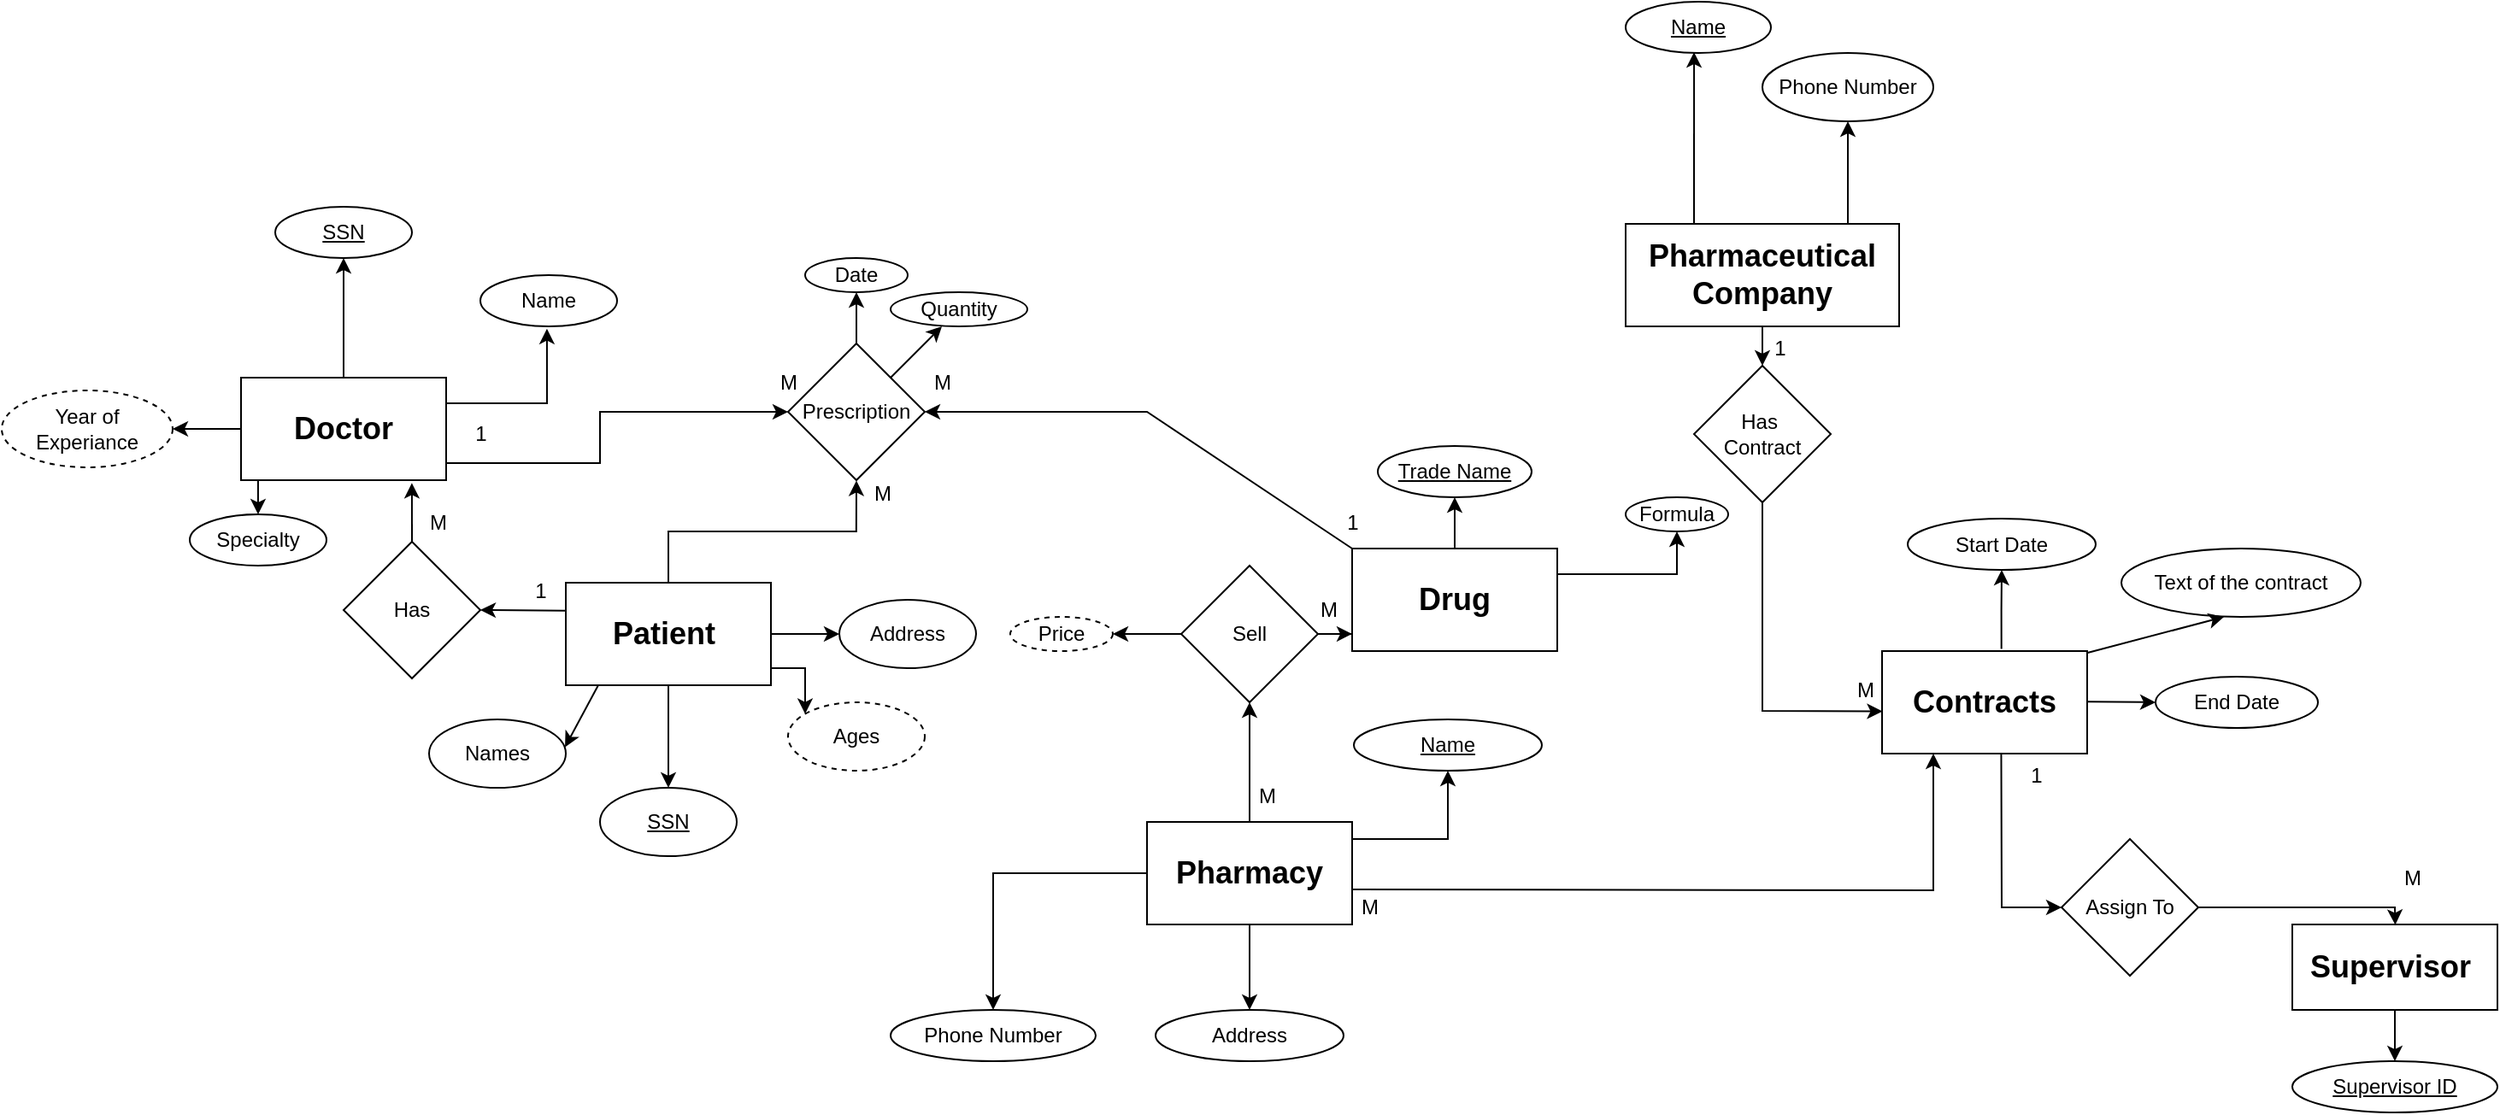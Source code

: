 <mxfile version="24.8.6">
  <diagram name="Page-1" id="-Sb2iiyz_SoWNLAZgfZH">
    <mxGraphModel dx="1687" dy="1969" grid="1" gridSize="10" guides="1" tooltips="1" connect="1" arrows="1" fold="1" page="1" pageScale="1" pageWidth="850" pageHeight="1100" math="0" shadow="0">
      <root>
        <mxCell id="0" />
        <mxCell id="1" parent="0" />
        <mxCell id="ds9kkb-RaBtkJ015G7hP-6" value="" style="edgeStyle=orthogonalEdgeStyle;rounded=0;orthogonalLoop=1;jettySize=auto;html=1;" parent="1" source="ds9kkb-RaBtkJ015G7hP-1" target="ds9kkb-RaBtkJ015G7hP-5" edge="1">
          <mxGeometry relative="1" as="geometry" />
        </mxCell>
        <mxCell id="ds9kkb-RaBtkJ015G7hP-13" value="" style="edgeStyle=orthogonalEdgeStyle;rounded=0;orthogonalLoop=1;jettySize=auto;html=1;" parent="1" source="ds9kkb-RaBtkJ015G7hP-1" target="ds9kkb-RaBtkJ015G7hP-12" edge="1">
          <mxGeometry relative="1" as="geometry" />
        </mxCell>
        <mxCell id="ds9kkb-RaBtkJ015G7hP-18" style="edgeStyle=orthogonalEdgeStyle;rounded=0;orthogonalLoop=1;jettySize=auto;html=1;" parent="1" source="ds9kkb-RaBtkJ015G7hP-1" target="ds9kkb-RaBtkJ015G7hP-14" edge="1">
          <mxGeometry relative="1" as="geometry">
            <Array as="points">
              <mxPoint x="500" y="310" />
            </Array>
          </mxGeometry>
        </mxCell>
        <mxCell id="ds9kkb-RaBtkJ015G7hP-1" value="&lt;h2&gt;Patient&amp;nbsp;&lt;/h2&gt;" style="rounded=0;whiteSpace=wrap;html=1;" parent="1" vertex="1">
          <mxGeometry x="360" y="260" width="120" height="60" as="geometry" />
        </mxCell>
        <mxCell id="ds9kkb-RaBtkJ015G7hP-5" value="SSN" style="ellipse;whiteSpace=wrap;html=1;fontStyle=4" parent="1" vertex="1">
          <mxGeometry x="380" y="380" width="80" height="40" as="geometry" />
        </mxCell>
        <mxCell id="ds9kkb-RaBtkJ015G7hP-7" value="Names" style="ellipse;whiteSpace=wrap;html=1;" parent="1" vertex="1">
          <mxGeometry x="280" y="340" width="80" height="40" as="geometry" />
        </mxCell>
        <mxCell id="ds9kkb-RaBtkJ015G7hP-12" value="Address" style="ellipse;whiteSpace=wrap;html=1;" parent="1" vertex="1">
          <mxGeometry x="520" y="270" width="80" height="40" as="geometry" />
        </mxCell>
        <mxCell id="ds9kkb-RaBtkJ015G7hP-14" value="Ages" style="ellipse;whiteSpace=wrap;html=1;dashed=1;" parent="1" vertex="1">
          <mxGeometry x="490" y="330" width="80" height="40" as="geometry" />
        </mxCell>
        <mxCell id="ds9kkb-RaBtkJ015G7hP-22" value="" style="edgeStyle=orthogonalEdgeStyle;rounded=0;orthogonalLoop=1;jettySize=auto;html=1;" parent="1" source="ds9kkb-RaBtkJ015G7hP-20" target="ds9kkb-RaBtkJ015G7hP-21" edge="1">
          <mxGeometry relative="1" as="geometry" />
        </mxCell>
        <mxCell id="ds9kkb-RaBtkJ015G7hP-31" value="" style="edgeStyle=orthogonalEdgeStyle;rounded=0;orthogonalLoop=1;jettySize=auto;html=1;" parent="1" source="ds9kkb-RaBtkJ015G7hP-20" target="ds9kkb-RaBtkJ015G7hP-30" edge="1">
          <mxGeometry relative="1" as="geometry" />
        </mxCell>
        <mxCell id="ds9kkb-RaBtkJ015G7hP-20" value="&lt;h2&gt;Doctor&lt;/h2&gt;" style="rounded=0;whiteSpace=wrap;html=1;" parent="1" vertex="1">
          <mxGeometry x="170" y="140" width="120" height="60" as="geometry" />
        </mxCell>
        <mxCell id="ds9kkb-RaBtkJ015G7hP-21" value="&lt;u&gt;SSN&lt;/u&gt;" style="ellipse;whiteSpace=wrap;html=1;rounded=0;" parent="1" vertex="1">
          <mxGeometry x="190" y="40" width="80" height="30" as="geometry" />
        </mxCell>
        <mxCell id="ds9kkb-RaBtkJ015G7hP-23" value="Name" style="ellipse;whiteSpace=wrap;html=1;rounded=0;fontStyle=0" parent="1" vertex="1">
          <mxGeometry x="310" y="80" width="80" height="30" as="geometry" />
        </mxCell>
        <mxCell id="ds9kkb-RaBtkJ015G7hP-27" style="edgeStyle=orthogonalEdgeStyle;rounded=0;orthogonalLoop=1;jettySize=auto;html=1;exitX=1;exitY=0.25;exitDx=0;exitDy=0;entryX=0.487;entryY=1.045;entryDx=0;entryDy=0;entryPerimeter=0;" parent="1" source="ds9kkb-RaBtkJ015G7hP-20" target="ds9kkb-RaBtkJ015G7hP-23" edge="1">
          <mxGeometry relative="1" as="geometry" />
        </mxCell>
        <mxCell id="ds9kkb-RaBtkJ015G7hP-28" value="Specialty" style="ellipse;whiteSpace=wrap;html=1;rounded=0;fontStyle=0" parent="1" vertex="1">
          <mxGeometry x="140" y="220" width="80" height="30" as="geometry" />
        </mxCell>
        <mxCell id="ds9kkb-RaBtkJ015G7hP-30" value="Year of Experiance" style="ellipse;whiteSpace=wrap;html=1;rounded=0;fontStyle=0;dashed=1;" parent="1" vertex="1">
          <mxGeometry x="30" y="147.5" width="100" height="45" as="geometry" />
        </mxCell>
        <mxCell id="vuLVgjXynZHdN53VXNv--39" value="" style="edgeStyle=orthogonalEdgeStyle;rounded=0;orthogonalLoop=1;jettySize=auto;html=1;" edge="1" parent="1" source="ds9kkb-RaBtkJ015G7hP-32" target="ds9kkb-RaBtkJ015G7hP-36">
          <mxGeometry relative="1" as="geometry">
            <Array as="points">
              <mxPoint x="1110" y="30" />
              <mxPoint x="1110" y="30" />
            </Array>
          </mxGeometry>
        </mxCell>
        <mxCell id="vuLVgjXynZHdN53VXNv--104" value="" style="edgeStyle=orthogonalEdgeStyle;rounded=0;orthogonalLoop=1;jettySize=auto;html=1;" edge="1" parent="1" source="ds9kkb-RaBtkJ015G7hP-32" target="vuLVgjXynZHdN53VXNv--99">
          <mxGeometry relative="1" as="geometry" />
        </mxCell>
        <mxCell id="ds9kkb-RaBtkJ015G7hP-32" value="&lt;h2&gt;Pharmaceutical Company&lt;/h2&gt;" style="rounded=0;whiteSpace=wrap;html=1;" parent="1" vertex="1">
          <mxGeometry x="980" y="50" width="160" height="60" as="geometry" />
        </mxCell>
        <mxCell id="ds9kkb-RaBtkJ015G7hP-34" value="&lt;u&gt;Name&lt;/u&gt;" style="ellipse;whiteSpace=wrap;html=1;" parent="1" vertex="1">
          <mxGeometry x="980" y="-80" width="85" height="30" as="geometry" />
        </mxCell>
        <mxCell id="ds9kkb-RaBtkJ015G7hP-36" value="Phone Number" style="ellipse;whiteSpace=wrap;html=1;" parent="1" vertex="1">
          <mxGeometry x="1060" y="-50" width="100" height="40" as="geometry" />
        </mxCell>
        <mxCell id="ds9kkb-RaBtkJ015G7hP-40" value="" style="edgeStyle=orthogonalEdgeStyle;rounded=0;orthogonalLoop=1;jettySize=auto;html=1;" parent="1" source="ds9kkb-RaBtkJ015G7hP-38" target="ds9kkb-RaBtkJ015G7hP-39" edge="1">
          <mxGeometry relative="1" as="geometry" />
        </mxCell>
        <mxCell id="ds9kkb-RaBtkJ015G7hP-43" style="edgeStyle=orthogonalEdgeStyle;rounded=0;orthogonalLoop=1;jettySize=auto;html=1;exitX=1;exitY=0.25;exitDx=0;exitDy=0;entryX=0.5;entryY=1;entryDx=0;entryDy=0;" parent="1" source="ds9kkb-RaBtkJ015G7hP-38" target="ds9kkb-RaBtkJ015G7hP-41" edge="1">
          <mxGeometry relative="1" as="geometry" />
        </mxCell>
        <mxCell id="ds9kkb-RaBtkJ015G7hP-38" value="&lt;h2&gt;Drug&lt;/h2&gt;" style="rounded=0;whiteSpace=wrap;html=1;" parent="1" vertex="1">
          <mxGeometry x="820" y="240" width="120" height="60" as="geometry" />
        </mxCell>
        <mxCell id="ds9kkb-RaBtkJ015G7hP-39" value="&lt;u&gt;Trade Name&lt;/u&gt;" style="ellipse;whiteSpace=wrap;html=1;" parent="1" vertex="1">
          <mxGeometry x="835" y="180" width="90" height="30" as="geometry" />
        </mxCell>
        <mxCell id="ds9kkb-RaBtkJ015G7hP-41" value="Formula" style="ellipse;whiteSpace=wrap;html=1;" parent="1" vertex="1">
          <mxGeometry x="980" y="210" width="60" height="20" as="geometry" />
        </mxCell>
        <mxCell id="vuLVgjXynZHdN53VXNv--3" value="" style="edgeStyle=orthogonalEdgeStyle;rounded=0;orthogonalLoop=1;jettySize=auto;html=1;" edge="1" parent="1" source="vuLVgjXynZHdN53VXNv--1" target="vuLVgjXynZHdN53VXNv--2">
          <mxGeometry relative="1" as="geometry">
            <Array as="points">
              <mxPoint x="876" y="410" />
            </Array>
          </mxGeometry>
        </mxCell>
        <mxCell id="vuLVgjXynZHdN53VXNv--5" value="" style="edgeStyle=orthogonalEdgeStyle;rounded=0;orthogonalLoop=1;jettySize=auto;html=1;" edge="1" parent="1" source="vuLVgjXynZHdN53VXNv--1" target="vuLVgjXynZHdN53VXNv--4">
          <mxGeometry relative="1" as="geometry" />
        </mxCell>
        <mxCell id="vuLVgjXynZHdN53VXNv--7" value="" style="edgeStyle=orthogonalEdgeStyle;rounded=0;orthogonalLoop=1;jettySize=auto;html=1;" edge="1" parent="1" source="vuLVgjXynZHdN53VXNv--1" target="vuLVgjXynZHdN53VXNv--6">
          <mxGeometry relative="1" as="geometry" />
        </mxCell>
        <mxCell id="vuLVgjXynZHdN53VXNv--19" value="" style="edgeStyle=orthogonalEdgeStyle;rounded=0;orthogonalLoop=1;jettySize=auto;html=1;" edge="1" parent="1" source="vuLVgjXynZHdN53VXNv--1" target="vuLVgjXynZHdN53VXNv--18">
          <mxGeometry relative="1" as="geometry" />
        </mxCell>
        <mxCell id="vuLVgjXynZHdN53VXNv--1" value="&lt;h2&gt;Pharmacy&lt;/h2&gt;" style="rounded=0;whiteSpace=wrap;html=1;" vertex="1" parent="1">
          <mxGeometry x="700" y="400" width="120" height="60" as="geometry" />
        </mxCell>
        <mxCell id="vuLVgjXynZHdN53VXNv--2" value="&lt;u&gt;Name&lt;/u&gt;" style="ellipse;whiteSpace=wrap;html=1;rounded=0;" vertex="1" parent="1">
          <mxGeometry x="821" y="340" width="110" height="30" as="geometry" />
        </mxCell>
        <mxCell id="vuLVgjXynZHdN53VXNv--4" value="Address" style="ellipse;whiteSpace=wrap;html=1;rounded=0;" vertex="1" parent="1">
          <mxGeometry x="705" y="510" width="110" height="30" as="geometry" />
        </mxCell>
        <mxCell id="vuLVgjXynZHdN53VXNv--6" value="Phone Number" style="ellipse;whiteSpace=wrap;html=1;rounded=0;" vertex="1" parent="1">
          <mxGeometry x="550" y="510" width="120" height="30" as="geometry" />
        </mxCell>
        <mxCell id="vuLVgjXynZHdN53VXNv--8" value="Has" style="rhombus;whiteSpace=wrap;html=1;rounded=0;" vertex="1" parent="1">
          <mxGeometry x="230" y="236" width="80" height="80" as="geometry" />
        </mxCell>
        <mxCell id="vuLVgjXynZHdN53VXNv--17" value="M" style="text;html=1;align=center;verticalAlign=middle;resizable=0;points=[];autosize=1;strokeColor=none;fillColor=none;" vertex="1" parent="1">
          <mxGeometry x="270" y="210" width="30" height="30" as="geometry" />
        </mxCell>
        <mxCell id="vuLVgjXynZHdN53VXNv--25" value="" style="edgeStyle=orthogonalEdgeStyle;rounded=0;orthogonalLoop=1;jettySize=auto;html=1;" edge="1" parent="1" source="vuLVgjXynZHdN53VXNv--18" target="vuLVgjXynZHdN53VXNv--24">
          <mxGeometry relative="1" as="geometry" />
        </mxCell>
        <mxCell id="vuLVgjXynZHdN53VXNv--18" value="Sell" style="rhombus;whiteSpace=wrap;html=1;rounded=0;" vertex="1" parent="1">
          <mxGeometry x="720" y="250" width="80" height="80" as="geometry" />
        </mxCell>
        <mxCell id="vuLVgjXynZHdN53VXNv--21" style="edgeStyle=orthogonalEdgeStyle;rounded=0;orthogonalLoop=1;jettySize=auto;html=1;entryX=0;entryY=0.833;entryDx=0;entryDy=0;entryPerimeter=0;" edge="1" parent="1" source="vuLVgjXynZHdN53VXNv--18" target="ds9kkb-RaBtkJ015G7hP-38">
          <mxGeometry relative="1" as="geometry" />
        </mxCell>
        <mxCell id="vuLVgjXynZHdN53VXNv--22" value="M" style="text;html=1;align=center;verticalAlign=middle;resizable=0;points=[];autosize=1;strokeColor=none;fillColor=none;" vertex="1" parent="1">
          <mxGeometry x="755" y="370" width="30" height="30" as="geometry" />
        </mxCell>
        <mxCell id="vuLVgjXynZHdN53VXNv--23" value="M" style="text;html=1;align=center;verticalAlign=middle;resizable=0;points=[];autosize=1;strokeColor=none;fillColor=none;" vertex="1" parent="1">
          <mxGeometry x="791" y="261" width="30" height="30" as="geometry" />
        </mxCell>
        <mxCell id="vuLVgjXynZHdN53VXNv--24" value="Price" style="ellipse;whiteSpace=wrap;html=1;rounded=0;dashed=1;" vertex="1" parent="1">
          <mxGeometry x="620" y="280" width="60" height="20" as="geometry" />
        </mxCell>
        <mxCell id="vuLVgjXynZHdN53VXNv--26" value="" style="edgeStyle=none;orthogonalLoop=1;jettySize=auto;html=1;rounded=0;entryX=0.5;entryY=0;entryDx=0;entryDy=0;exitX=0.083;exitY=1;exitDx=0;exitDy=0;exitPerimeter=0;" edge="1" parent="1" source="ds9kkb-RaBtkJ015G7hP-20" target="ds9kkb-RaBtkJ015G7hP-28">
          <mxGeometry width="100" relative="1" as="geometry">
            <mxPoint x="130" y="210" as="sourcePoint" />
            <mxPoint x="230" y="210" as="targetPoint" />
            <Array as="points" />
          </mxGeometry>
        </mxCell>
        <mxCell id="vuLVgjXynZHdN53VXNv--28" value="" style="edgeStyle=none;orthogonalLoop=1;jettySize=auto;html=1;rounded=0;exitX=0.157;exitY=1.004;exitDx=0;exitDy=0;exitPerimeter=0;entryX=0.994;entryY=0.406;entryDx=0;entryDy=0;entryPerimeter=0;" edge="1" parent="1" source="ds9kkb-RaBtkJ015G7hP-1" target="ds9kkb-RaBtkJ015G7hP-7">
          <mxGeometry width="100" relative="1" as="geometry">
            <mxPoint x="330" y="350" as="sourcePoint" />
            <mxPoint x="430" y="350" as="targetPoint" />
            <Array as="points" />
          </mxGeometry>
        </mxCell>
        <mxCell id="vuLVgjXynZHdN53VXNv--66" value="" style="edgeStyle=orthogonalEdgeStyle;rounded=0;orthogonalLoop=1;jettySize=auto;html=1;" edge="1" parent="1" source="vuLVgjXynZHdN53VXNv--30">
          <mxGeometry relative="1" as="geometry">
            <mxPoint x="530" y="90" as="targetPoint" />
          </mxGeometry>
        </mxCell>
        <mxCell id="vuLVgjXynZHdN53VXNv--30" value="Prescription" style="rhombus;whiteSpace=wrap;html=1;" vertex="1" parent="1">
          <mxGeometry x="490" y="120" width="80" height="80" as="geometry" />
        </mxCell>
        <mxCell id="vuLVgjXynZHdN53VXNv--36" value="" style="edgeStyle=none;orthogonalLoop=1;jettySize=auto;html=1;rounded=0;entryX=0.471;entryY=0.985;entryDx=0;entryDy=0;exitX=0.25;exitY=0;exitDx=0;exitDy=0;entryPerimeter=0;" edge="1" parent="1" source="ds9kkb-RaBtkJ015G7hP-32" target="ds9kkb-RaBtkJ015G7hP-34">
          <mxGeometry width="100" relative="1" as="geometry">
            <mxPoint x="970" y="-20" as="sourcePoint" />
            <mxPoint x="1070" y="-20" as="targetPoint" />
            <Array as="points" />
          </mxGeometry>
        </mxCell>
        <mxCell id="vuLVgjXynZHdN53VXNv--43" value="" style="edgeStyle=none;orthogonalLoop=1;jettySize=auto;html=1;rounded=0;exitX=0.5;exitY=0;exitDx=0;exitDy=0;entryX=0.833;entryY=1.028;entryDx=0;entryDy=0;entryPerimeter=0;" edge="1" parent="1" source="vuLVgjXynZHdN53VXNv--8" target="ds9kkb-RaBtkJ015G7hP-20">
          <mxGeometry width="100" relative="1" as="geometry">
            <mxPoint x="220" y="220" as="sourcePoint" />
            <mxPoint x="320" y="220" as="targetPoint" />
            <Array as="points" />
          </mxGeometry>
        </mxCell>
        <mxCell id="vuLVgjXynZHdN53VXNv--50" value="" style="edgeStyle=none;orthogonalLoop=1;jettySize=auto;html=1;rounded=0;entryX=0;entryY=0.5;entryDx=0;entryDy=0;" edge="1" parent="1" target="vuLVgjXynZHdN53VXNv--30">
          <mxGeometry width="100" relative="1" as="geometry">
            <mxPoint x="290" y="190" as="sourcePoint" />
            <mxPoint x="390" y="190" as="targetPoint" />
            <Array as="points">
              <mxPoint x="380" y="190" />
              <mxPoint x="380" y="160" />
            </Array>
          </mxGeometry>
        </mxCell>
        <mxCell id="vuLVgjXynZHdN53VXNv--51" value="1" style="text;html=1;align=center;verticalAlign=middle;resizable=0;points=[];autosize=1;strokeColor=none;fillColor=none;" vertex="1" parent="1">
          <mxGeometry x="295" y="158" width="30" height="30" as="geometry" />
        </mxCell>
        <mxCell id="vuLVgjXynZHdN53VXNv--52" value="M" style="text;html=1;align=center;verticalAlign=middle;resizable=0;points=[];autosize=1;strokeColor=none;fillColor=none;" vertex="1" parent="1">
          <mxGeometry x="475" y="128" width="30" height="30" as="geometry" />
        </mxCell>
        <mxCell id="vuLVgjXynZHdN53VXNv--53" value="" style="edgeStyle=none;orthogonalLoop=1;jettySize=auto;html=1;rounded=0;exitX=0;exitY=0;exitDx=0;exitDy=0;entryX=1;entryY=0.5;entryDx=0;entryDy=0;" edge="1" parent="1" source="ds9kkb-RaBtkJ015G7hP-38" target="vuLVgjXynZHdN53VXNv--30">
          <mxGeometry width="100" relative="1" as="geometry">
            <mxPoint x="580" y="160" as="sourcePoint" />
            <mxPoint x="680" y="160" as="targetPoint" />
            <Array as="points">
              <mxPoint x="700" y="160" />
            </Array>
          </mxGeometry>
        </mxCell>
        <mxCell id="vuLVgjXynZHdN53VXNv--54" value="1" style="text;html=1;align=center;verticalAlign=middle;resizable=0;points=[];autosize=1;strokeColor=none;fillColor=none;" vertex="1" parent="1">
          <mxGeometry x="805" y="210" width="30" height="30" as="geometry" />
        </mxCell>
        <mxCell id="vuLVgjXynZHdN53VXNv--55" value="M" style="text;html=1;align=center;verticalAlign=middle;resizable=0;points=[];autosize=1;strokeColor=none;fillColor=none;" vertex="1" parent="1">
          <mxGeometry x="565" y="128" width="30" height="30" as="geometry" />
        </mxCell>
        <mxCell id="vuLVgjXynZHdN53VXNv--58" value="" style="edgeStyle=none;orthogonalLoop=1;jettySize=auto;html=1;rounded=0;entryX=-0.064;entryY=0.008;entryDx=0;entryDy=0;entryPerimeter=0;exitX=0.5;exitY=0;exitDx=0;exitDy=0;" edge="1" parent="1" source="ds9kkb-RaBtkJ015G7hP-1">
          <mxGeometry width="100" relative="1" as="geometry">
            <mxPoint x="425.1" y="260.03" as="sourcePoint" />
            <mxPoint x="530" y="200.24" as="targetPoint" />
            <Array as="points">
              <mxPoint x="420" y="250" />
              <mxPoint x="420" y="230" />
              <mxPoint x="529.92" y="230" />
            </Array>
          </mxGeometry>
        </mxCell>
        <mxCell id="vuLVgjXynZHdN53VXNv--61" value="M" style="text;html=1;align=center;verticalAlign=middle;resizable=0;points=[];autosize=1;strokeColor=none;fillColor=none;" vertex="1" parent="1">
          <mxGeometry x="530" y="192.5" width="30" height="30" as="geometry" />
        </mxCell>
        <mxCell id="vuLVgjXynZHdN53VXNv--63" value="1" style="text;html=1;align=center;verticalAlign=middle;resizable=0;points=[];autosize=1;strokeColor=none;fillColor=none;" vertex="1" parent="1">
          <mxGeometry x="330" y="250" width="30" height="30" as="geometry" />
        </mxCell>
        <mxCell id="vuLVgjXynZHdN53VXNv--64" value="" style="edgeStyle=none;orthogonalLoop=1;jettySize=auto;html=1;rounded=0;entryX=1;entryY=0.5;entryDx=0;entryDy=0;exitX=0.996;exitY=0.879;exitDx=0;exitDy=0;exitPerimeter=0;" edge="1" parent="1" source="vuLVgjXynZHdN53VXNv--63" target="vuLVgjXynZHdN53VXNv--8">
          <mxGeometry width="100" relative="1" as="geometry">
            <mxPoint x="290" y="290" as="sourcePoint" />
            <mxPoint x="390" y="290" as="targetPoint" />
            <Array as="points" />
          </mxGeometry>
        </mxCell>
        <mxCell id="vuLVgjXynZHdN53VXNv--65" value="Date" style="ellipse;whiteSpace=wrap;html=1;" vertex="1" parent="1">
          <mxGeometry x="500" y="70" width="60" height="20" as="geometry" />
        </mxCell>
        <mxCell id="vuLVgjXynZHdN53VXNv--67" value="" style="edgeStyle=none;orthogonalLoop=1;jettySize=auto;html=1;rounded=0;" edge="1" parent="1" source="vuLVgjXynZHdN53VXNv--30">
          <mxGeometry width="100" relative="1" as="geometry">
            <mxPoint x="500" y="110" as="sourcePoint" />
            <mxPoint x="580" y="110" as="targetPoint" />
            <Array as="points" />
          </mxGeometry>
        </mxCell>
        <mxCell id="vuLVgjXynZHdN53VXNv--68" value="Quantity" style="ellipse;whiteSpace=wrap;html=1;" vertex="1" parent="1">
          <mxGeometry x="550" y="90" width="80" height="20" as="geometry" />
        </mxCell>
        <mxCell id="vuLVgjXynZHdN53VXNv--77" value="" style="edgeStyle=orthogonalEdgeStyle;rounded=0;orthogonalLoop=1;jettySize=auto;html=1;exitX=0.582;exitY=-0.021;exitDx=0;exitDy=0;exitPerimeter=0;" edge="1" parent="1" source="vuLVgjXynZHdN53VXNv--97" target="vuLVgjXynZHdN53VXNv--76">
          <mxGeometry relative="1" as="geometry">
            <mxPoint x="1200.029" y="290.029" as="sourcePoint" />
          </mxGeometry>
        </mxCell>
        <mxCell id="vuLVgjXynZHdN53VXNv--73" value="" style="edgeStyle=none;orthogonalLoop=1;jettySize=auto;html=1;rounded=0;entryX=0.585;entryY=1.01;entryDx=0;entryDy=0;entryPerimeter=0;exitX=1.003;exitY=0.659;exitDx=0;exitDy=0;exitPerimeter=0;" edge="1" parent="1" source="vuLVgjXynZHdN53VXNv--1">
          <mxGeometry width="100" relative="1" as="geometry">
            <mxPoint x="850" y="460" as="sourcePoint" />
            <mxPoint x="1160" y="360.0" as="targetPoint" />
            <Array as="points">
              <mxPoint x="1160" y="440" />
            </Array>
          </mxGeometry>
        </mxCell>
        <mxCell id="vuLVgjXynZHdN53VXNv--75" value="M" style="text;html=1;align=center;verticalAlign=middle;resizable=0;points=[];autosize=1;strokeColor=none;fillColor=none;" vertex="1" parent="1">
          <mxGeometry x="815" y="435" width="30" height="30" as="geometry" />
        </mxCell>
        <mxCell id="vuLVgjXynZHdN53VXNv--76" value="Start Date" style="ellipse;whiteSpace=wrap;html=1;" vertex="1" parent="1">
          <mxGeometry x="1145" y="222.5" width="110" height="30" as="geometry" />
        </mxCell>
        <mxCell id="vuLVgjXynZHdN53VXNv--78" value="End Date" style="ellipse;whiteSpace=wrap;html=1;" vertex="1" parent="1">
          <mxGeometry x="1290" y="315" width="95" height="30" as="geometry" />
        </mxCell>
        <mxCell id="vuLVgjXynZHdN53VXNv--80" value="Text of the contract" style="ellipse;whiteSpace=wrap;html=1;" vertex="1" parent="1">
          <mxGeometry x="1270" y="240" width="140" height="40" as="geometry" />
        </mxCell>
        <mxCell id="vuLVgjXynZHdN53VXNv--81" value="" style="edgeStyle=none;orthogonalLoop=1;jettySize=auto;html=1;rounded=0;exitX=1.002;exitY=0.017;exitDx=0;exitDy=0;exitPerimeter=0;entryX=0.429;entryY=1;entryDx=0;entryDy=0;entryPerimeter=0;" edge="1" parent="1" source="vuLVgjXynZHdN53VXNv--97" target="vuLVgjXynZHdN53VXNv--80">
          <mxGeometry width="100" relative="1" as="geometry">
            <mxPoint x="1230" y="310" as="sourcePoint" />
            <mxPoint x="1310.259" y="276.464" as="targetPoint" />
            <Array as="points" />
          </mxGeometry>
        </mxCell>
        <mxCell id="vuLVgjXynZHdN53VXNv--91" value="" style="edgeStyle=orthogonalEdgeStyle;rounded=0;orthogonalLoop=1;jettySize=auto;html=1;" edge="1" parent="1" source="vuLVgjXynZHdN53VXNv--89" target="vuLVgjXynZHdN53VXNv--90">
          <mxGeometry relative="1" as="geometry" />
        </mxCell>
        <mxCell id="vuLVgjXynZHdN53VXNv--89" value="&lt;h2&gt;Supervisor&amp;nbsp;&lt;/h2&gt;" style="whiteSpace=wrap;html=1;" vertex="1" parent="1">
          <mxGeometry x="1370" y="460" width="120" height="50" as="geometry" />
        </mxCell>
        <mxCell id="vuLVgjXynZHdN53VXNv--90" value="&lt;u&gt;Supervisor ID&lt;/u&gt;" style="ellipse;whiteSpace=wrap;html=1;" vertex="1" parent="1">
          <mxGeometry x="1370" y="540" width="120" height="30" as="geometry" />
        </mxCell>
        <mxCell id="vuLVgjXynZHdN53VXNv--94" value="" style="edgeStyle=none;orthogonalLoop=1;jettySize=auto;html=1;rounded=0;entryX=0;entryY=0.5;entryDx=0;entryDy=0;exitX=1.002;exitY=0.493;exitDx=0;exitDy=0;exitPerimeter=0;" edge="1" parent="1" source="vuLVgjXynZHdN53VXNv--97" target="vuLVgjXynZHdN53VXNv--78">
          <mxGeometry width="100" relative="1" as="geometry">
            <mxPoint x="1240" y="330" as="sourcePoint" />
            <mxPoint x="1280" y="329" as="targetPoint" />
            <Array as="points" />
          </mxGeometry>
        </mxCell>
        <mxCell id="vuLVgjXynZHdN53VXNv--97" value="&lt;h2&gt;Contracts&lt;/h2&gt;" style="whiteSpace=wrap;html=1;" vertex="1" parent="1">
          <mxGeometry x="1130" y="300" width="120" height="60" as="geometry" />
        </mxCell>
        <mxCell id="vuLVgjXynZHdN53VXNv--99" value="Has&amp;nbsp;&lt;div&gt;Contract&lt;/div&gt;" style="rhombus;whiteSpace=wrap;html=1;" vertex="1" parent="1">
          <mxGeometry x="1020" y="133" width="80" height="80" as="geometry" />
        </mxCell>
        <mxCell id="vuLVgjXynZHdN53VXNv--100" value="" style="edgeStyle=none;orthogonalLoop=1;jettySize=auto;html=1;rounded=0;exitX=0.5;exitY=1;exitDx=0;exitDy=0;entryX=0.002;entryY=0.588;entryDx=0;entryDy=0;entryPerimeter=0;" edge="1" parent="1" source="vuLVgjXynZHdN53VXNv--99" target="vuLVgjXynZHdN53VXNv--97">
          <mxGeometry width="100" relative="1" as="geometry">
            <mxPoint x="1020" y="270" as="sourcePoint" />
            <mxPoint x="1120" y="270" as="targetPoint" />
            <Array as="points">
              <mxPoint x="1060" y="335" />
            </Array>
          </mxGeometry>
        </mxCell>
        <mxCell id="vuLVgjXynZHdN53VXNv--105" value="1" style="text;html=1;align=center;verticalAlign=middle;resizable=0;points=[];autosize=1;strokeColor=none;fillColor=none;" vertex="1" parent="1">
          <mxGeometry x="1055" y="108" width="30" height="30" as="geometry" />
        </mxCell>
        <mxCell id="vuLVgjXynZHdN53VXNv--106" value="M" style="text;html=1;align=center;verticalAlign=middle;resizable=0;points=[];autosize=1;strokeColor=none;fillColor=none;" vertex="1" parent="1">
          <mxGeometry x="1105" y="308" width="30" height="30" as="geometry" />
        </mxCell>
        <mxCell id="vuLVgjXynZHdN53VXNv--107" value="Assign To" style="rhombus;whiteSpace=wrap;html=1;" vertex="1" parent="1">
          <mxGeometry x="1235" y="410" width="80" height="80" as="geometry" />
        </mxCell>
        <mxCell id="vuLVgjXynZHdN53VXNv--108" value="" style="edgeStyle=none;orthogonalLoop=1;jettySize=auto;html=1;rounded=0;exitX=0.581;exitY=1.002;exitDx=0;exitDy=0;exitPerimeter=0;entryX=0;entryY=0.5;entryDx=0;entryDy=0;" edge="1" parent="1" source="vuLVgjXynZHdN53VXNv--97" target="vuLVgjXynZHdN53VXNv--107">
          <mxGeometry width="100" relative="1" as="geometry">
            <mxPoint x="1190" y="380" as="sourcePoint" />
            <mxPoint x="1290" y="380" as="targetPoint" />
            <Array as="points">
              <mxPoint x="1200" y="450" />
            </Array>
          </mxGeometry>
        </mxCell>
        <mxCell id="vuLVgjXynZHdN53VXNv--110" value="" style="edgeStyle=none;orthogonalLoop=1;jettySize=auto;html=1;rounded=0;entryX=0.502;entryY=0.004;entryDx=0;entryDy=0;entryPerimeter=0;" edge="1" parent="1" target="vuLVgjXynZHdN53VXNv--89">
          <mxGeometry width="100" relative="1" as="geometry">
            <mxPoint x="1315" y="449.97" as="sourcePoint" />
            <mxPoint x="1415" y="449.97" as="targetPoint" />
            <Array as="points">
              <mxPoint x="1430" y="450" />
            </Array>
          </mxGeometry>
        </mxCell>
        <mxCell id="vuLVgjXynZHdN53VXNv--111" value="1" style="text;html=1;align=center;verticalAlign=middle;resizable=0;points=[];autosize=1;strokeColor=none;fillColor=none;" vertex="1" parent="1">
          <mxGeometry x="1205" y="358" width="30" height="30" as="geometry" />
        </mxCell>
        <mxCell id="vuLVgjXynZHdN53VXNv--112" value="M" style="text;html=1;align=center;verticalAlign=middle;resizable=0;points=[];autosize=1;strokeColor=none;fillColor=none;" vertex="1" parent="1">
          <mxGeometry x="1425" y="418" width="30" height="30" as="geometry" />
        </mxCell>
      </root>
    </mxGraphModel>
  </diagram>
</mxfile>
